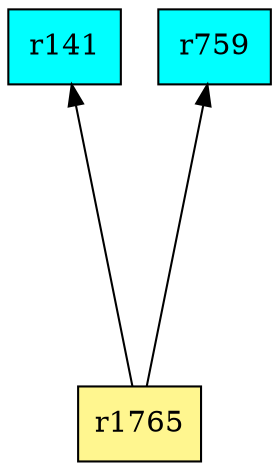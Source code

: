 digraph G {
rankdir=BT;ranksep="2.0";
"r141" [shape=record,fillcolor=cyan,style=filled,label="{r141}"];
"r759" [shape=record,fillcolor=cyan,style=filled,label="{r759}"];
"r1765" [shape=record,fillcolor=khaki1,style=filled,label="{r1765}"];
"r1765" -> "r759"
"r1765" -> "r141"
}
